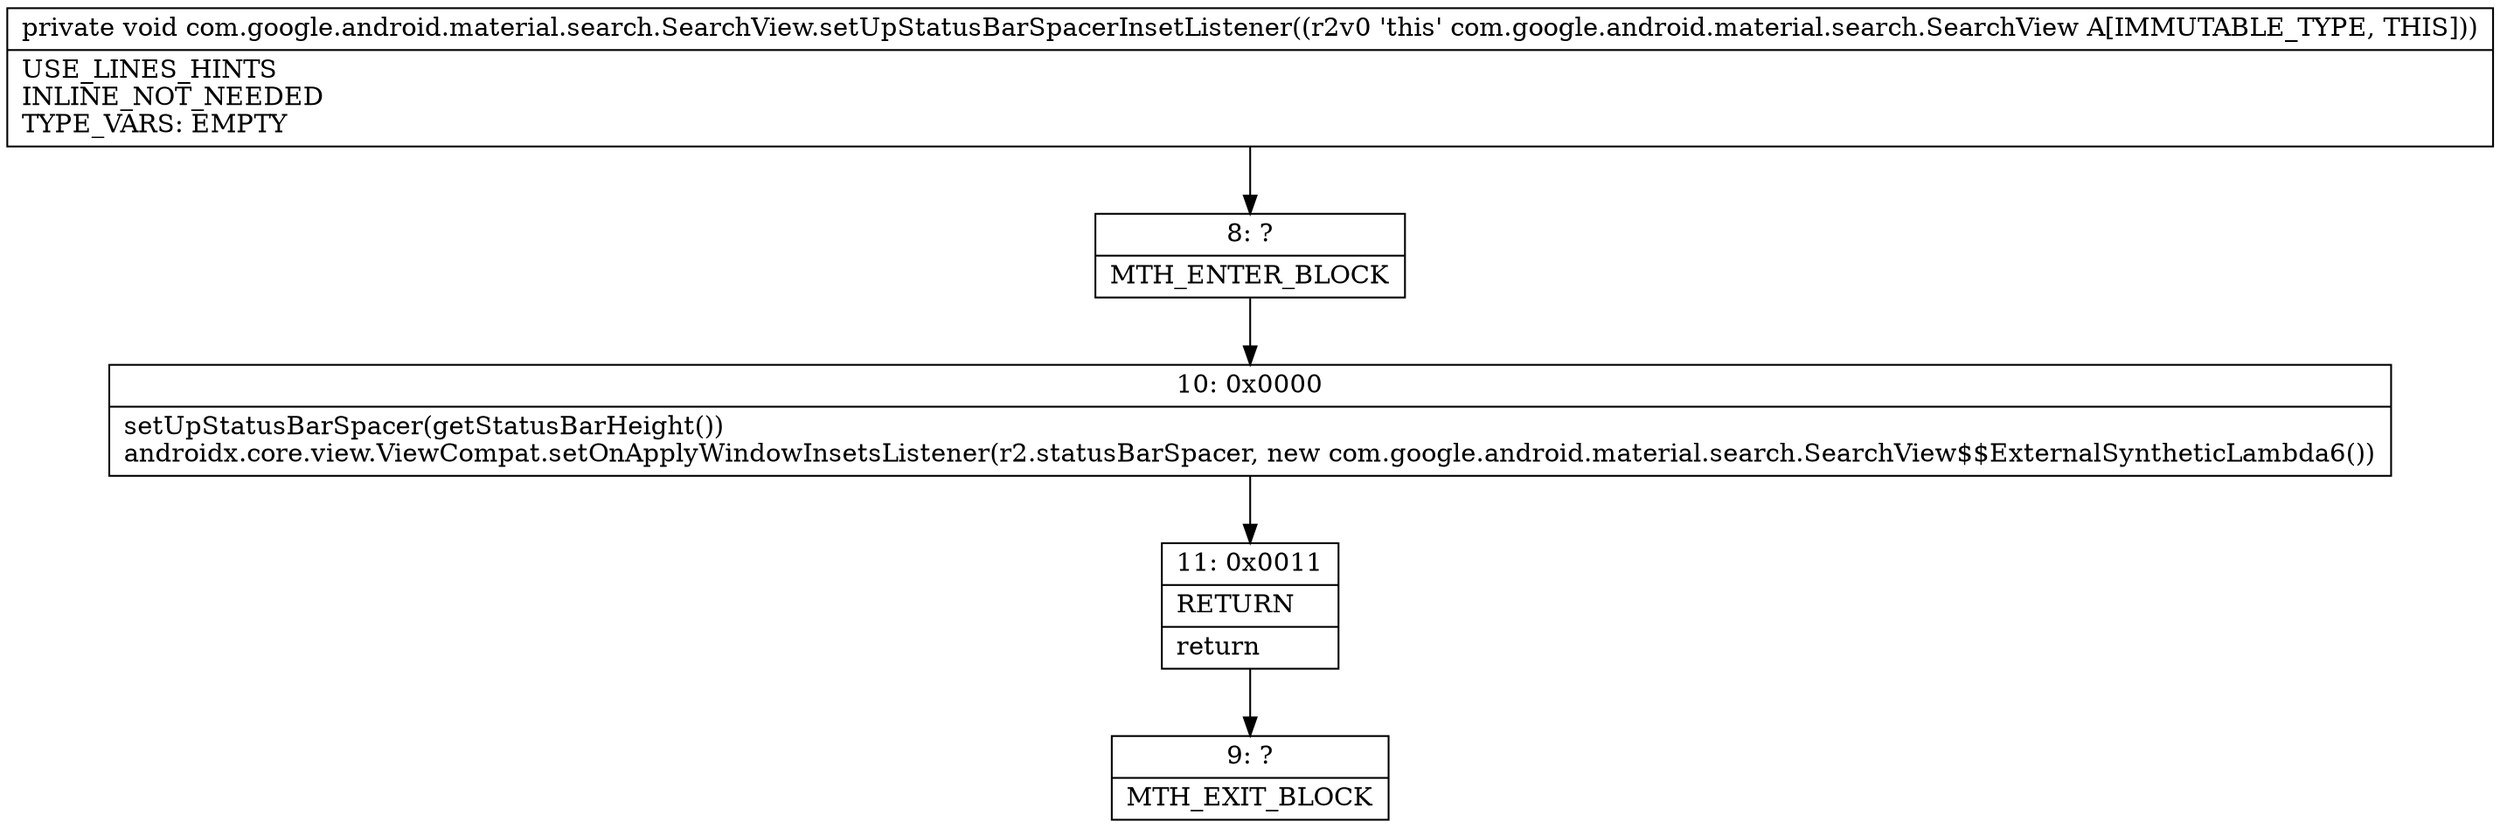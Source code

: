 digraph "CFG forcom.google.android.material.search.SearchView.setUpStatusBarSpacerInsetListener()V" {
Node_8 [shape=record,label="{8\:\ ?|MTH_ENTER_BLOCK\l}"];
Node_10 [shape=record,label="{10\:\ 0x0000|setUpStatusBarSpacer(getStatusBarHeight())\landroidx.core.view.ViewCompat.setOnApplyWindowInsetsListener(r2.statusBarSpacer, new com.google.android.material.search.SearchView$$ExternalSyntheticLambda6())\l}"];
Node_11 [shape=record,label="{11\:\ 0x0011|RETURN\l|return\l}"];
Node_9 [shape=record,label="{9\:\ ?|MTH_EXIT_BLOCK\l}"];
MethodNode[shape=record,label="{private void com.google.android.material.search.SearchView.setUpStatusBarSpacerInsetListener((r2v0 'this' com.google.android.material.search.SearchView A[IMMUTABLE_TYPE, THIS]))  | USE_LINES_HINTS\lINLINE_NOT_NEEDED\lTYPE_VARS: EMPTY\l}"];
MethodNode -> Node_8;Node_8 -> Node_10;
Node_10 -> Node_11;
Node_11 -> Node_9;
}


